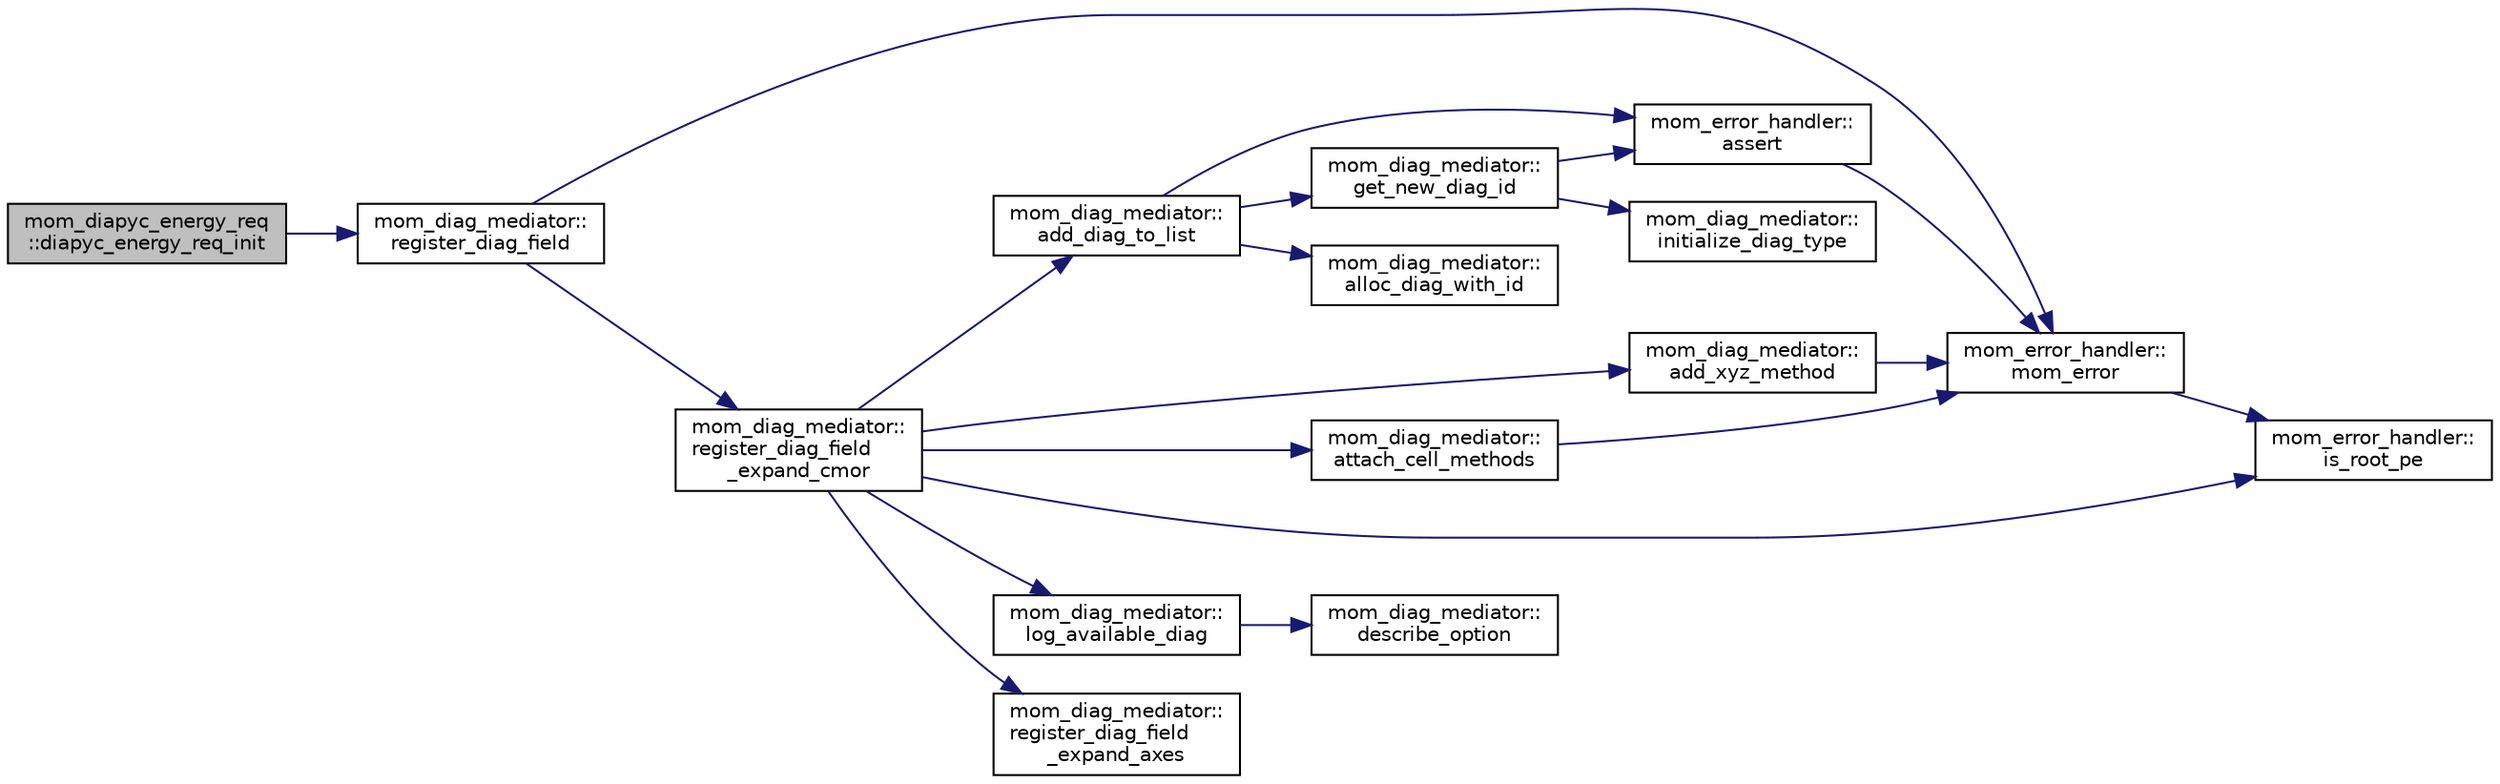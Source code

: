 digraph "mom_diapyc_energy_req::diapyc_energy_req_init"
{
 // INTERACTIVE_SVG=YES
 // LATEX_PDF_SIZE
  edge [fontname="Helvetica",fontsize="10",labelfontname="Helvetica",labelfontsize="10"];
  node [fontname="Helvetica",fontsize="10",shape=record];
  rankdir="LR";
  Node1 [label="mom_diapyc_energy_req\l::diapyc_energy_req_init",height=0.2,width=0.4,color="black", fillcolor="grey75", style="filled", fontcolor="black",tooltip="Initialize parameters and allocate memory associated with the diapycnal energy requirement module."];
  Node1 -> Node2 [color="midnightblue",fontsize="10",style="solid",fontname="Helvetica"];
  Node2 [label="mom_diag_mediator::\lregister_diag_field",height=0.2,width=0.4,color="black", fillcolor="white", style="filled",URL="$namespacemom__diag__mediator.html#ada491446bf7216fe101e6b0f6ed551e1",tooltip="Returns the \"diag_mediator\" handle for a group (native, CMOR, z-coord, ...) of diagnostics derived fr..."];
  Node2 -> Node3 [color="midnightblue",fontsize="10",style="solid",fontname="Helvetica"];
  Node3 [label="mom_error_handler::\lmom_error",height=0.2,width=0.4,color="black", fillcolor="white", style="filled",URL="$namespacemom__error__handler.html#a460cfb79a06c29fc249952c2a3710d67",tooltip="This provides a convenient interface for writing an mpp_error message with run-time filter based on a..."];
  Node3 -> Node4 [color="midnightblue",fontsize="10",style="solid",fontname="Helvetica"];
  Node4 [label="mom_error_handler::\lis_root_pe",height=0.2,width=0.4,color="black", fillcolor="white", style="filled",URL="$namespacemom__error__handler.html#ad5f00a53059c72fe2332d1436c80ca71",tooltip="This returns .true. if the current PE is the root PE."];
  Node2 -> Node5 [color="midnightblue",fontsize="10",style="solid",fontname="Helvetica"];
  Node5 [label="mom_diag_mediator::\lregister_diag_field\l_expand_cmor",height=0.2,width=0.4,color="black", fillcolor="white", style="filled",URL="$namespacemom__diag__mediator.html#ae50b35cba800ac5fd8975929fd2b9f4a",tooltip="Returns True if either the native or CMOr version of the diagnostic were registered...."];
  Node5 -> Node6 [color="midnightblue",fontsize="10",style="solid",fontname="Helvetica"];
  Node6 [label="mom_diag_mediator::\ladd_diag_to_list",height=0.2,width=0.4,color="black", fillcolor="white", style="filled",URL="$namespacemom__diag__mediator.html#a8415b33a337b1fbc7535688eca85ab37",tooltip="Create a diagnostic type and attached to list."];
  Node6 -> Node7 [color="midnightblue",fontsize="10",style="solid",fontname="Helvetica"];
  Node7 [label="mom_diag_mediator::\lalloc_diag_with_id",height=0.2,width=0.4,color="black", fillcolor="white", style="filled",URL="$namespacemom__diag__mediator.html#a1b0bed2113a0c268eafd1bafbb48bd4f",tooltip="Make a new diagnostic. Either use memory which is in the array of 'primary' diagnostics,..."];
  Node6 -> Node8 [color="midnightblue",fontsize="10",style="solid",fontname="Helvetica"];
  Node8 [label="mom_error_handler::\lassert",height=0.2,width=0.4,color="black", fillcolor="white", style="filled",URL="$namespacemom__error__handler.html#a33bcd190d460095104954f2e654f9fe6",tooltip="Issues a FATAL error if the assertion fails, i.e. the first argument is false."];
  Node8 -> Node3 [color="midnightblue",fontsize="10",style="solid",fontname="Helvetica"];
  Node6 -> Node9 [color="midnightblue",fontsize="10",style="solid",fontname="Helvetica"];
  Node9 [label="mom_diag_mediator::\lget_new_diag_id",height=0.2,width=0.4,color="black", fillcolor="white", style="filled",URL="$namespacemom__diag__mediator.html#a3f7442639213320f7429e2288a79fda2",tooltip="Returns a new diagnostic id, it may be necessary to expand the diagnostics array."];
  Node9 -> Node8 [color="midnightblue",fontsize="10",style="solid",fontname="Helvetica"];
  Node9 -> Node10 [color="midnightblue",fontsize="10",style="solid",fontname="Helvetica"];
  Node10 [label="mom_diag_mediator::\linitialize_diag_type",height=0.2,width=0.4,color="black", fillcolor="white", style="filled",URL="$namespacemom__diag__mediator.html#a883862f004e30bbc5211f38635511ba0",tooltip="Initializes a diag_type (used after allocating new memory)"];
  Node5 -> Node11 [color="midnightblue",fontsize="10",style="solid",fontname="Helvetica"];
  Node11 [label="mom_diag_mediator::\ladd_xyz_method",height=0.2,width=0.4,color="black", fillcolor="white", style="filled",URL="$namespacemom__diag__mediator.html#a14d405e0958e6e58797253c52c666cdb",tooltip="Adds the encoded \"cell_methods\" for a diagnostics as a diag% property This allows access to the cell_..."];
  Node11 -> Node3 [color="midnightblue",fontsize="10",style="solid",fontname="Helvetica"];
  Node5 -> Node12 [color="midnightblue",fontsize="10",style="solid",fontname="Helvetica"];
  Node12 [label="mom_diag_mediator::\lattach_cell_methods",height=0.2,width=0.4,color="black", fillcolor="white", style="filled",URL="$namespacemom__diag__mediator.html#ae0f04c145cb120fc2ab6cbfe9f166392",tooltip="Attaches \"cell_methods\" attribute to a variable based on defaults for axes_grp or optional arguments."];
  Node12 -> Node3 [color="midnightblue",fontsize="10",style="solid",fontname="Helvetica"];
  Node5 -> Node4 [color="midnightblue",fontsize="10",style="solid",fontname="Helvetica"];
  Node5 -> Node13 [color="midnightblue",fontsize="10",style="solid",fontname="Helvetica"];
  Node13 [label="mom_diag_mediator::\llog_available_diag",height=0.2,width=0.4,color="black", fillcolor="white", style="filled",URL="$namespacemom__diag__mediator.html#a65fe8d329cf5dbfd08c98874a7a64407",tooltip="Log a diagnostic to the available diagnostics file."];
  Node13 -> Node14 [color="midnightblue",fontsize="10",style="solid",fontname="Helvetica"];
  Node14 [label="mom_diag_mediator::\ldescribe_option",height=0.2,width=0.4,color="black", fillcolor="white", style="filled",URL="$namespacemom__diag__mediator.html#ae002ca447acba252bf7bdc042e75a01e",tooltip="Describe an option setting in the diagnostic files."];
  Node5 -> Node15 [color="midnightblue",fontsize="10",style="solid",fontname="Helvetica"];
  Node15 [label="mom_diag_mediator::\lregister_diag_field\l_expand_axes",height=0.2,width=0.4,color="black", fillcolor="white", style="filled",URL="$namespacemom__diag__mediator.html#aca4a32fea8dade9f51e076a56b9bad2b",tooltip="Returns an FMS id from register_diag_field_fms (the diag_manager routine) after expanding axes (axes-..."];
}
